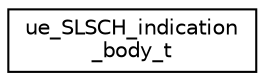 digraph "Graphical Class Hierarchy"
{
 // LATEX_PDF_SIZE
  edge [fontname="Helvetica",fontsize="10",labelfontname="Helvetica",labelfontsize="10"];
  node [fontname="Helvetica",fontsize="10",shape=record];
  rankdir="LR";
  Node0 [label="ue_SLSCH_indication\l_body_t",height=0.2,width=0.4,color="black", fillcolor="white", style="filled",URL="$structue__SLSCH__indication__body__t.html",tooltip=" "];
}
